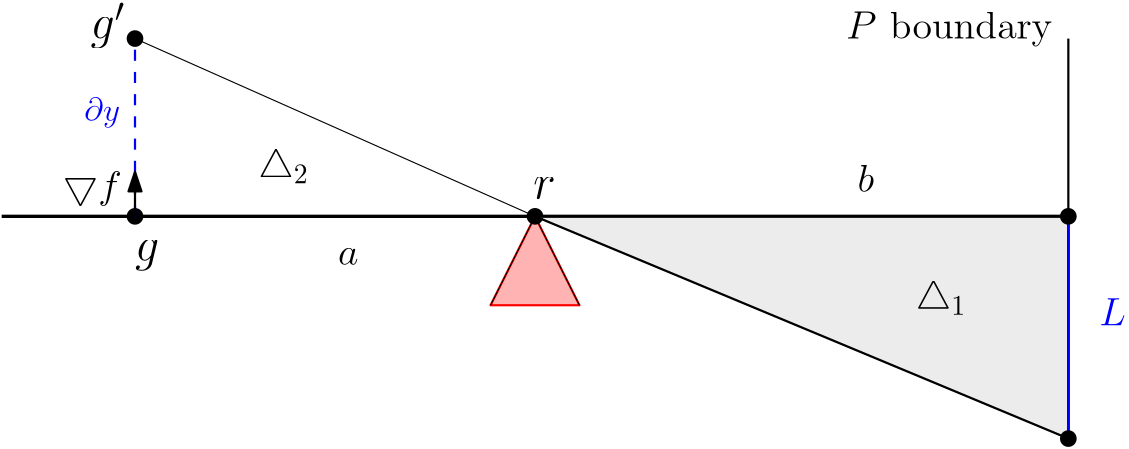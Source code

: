 <?xml version="1.0"?>
<!DOCTYPE ipe SYSTEM "ipe.dtd">
<ipe version="70212" creator="Ipe 7.2.13">
<info created="D:20220302113024" modified="D:20220926174807"/>
<ipestyle name="basic">
<symbol name="arrow/arc(spx)">
<path stroke="sym-stroke" fill="sym-stroke" pen="sym-pen">
0 0 m
-1 0.333 l
-1 -0.333 l
h
</path>
</symbol>
<symbol name="arrow/farc(spx)">
<path stroke="sym-stroke" fill="white" pen="sym-pen">
0 0 m
-1 0.333 l
-1 -0.333 l
h
</path>
</symbol>
<symbol name="arrow/ptarc(spx)">
<path stroke="sym-stroke" fill="sym-stroke" pen="sym-pen">
0 0 m
-1 0.333 l
-0.8 0 l
-1 -0.333 l
h
</path>
</symbol>
<symbol name="arrow/fptarc(spx)">
<path stroke="sym-stroke" fill="white" pen="sym-pen">
0 0 m
-1 0.333 l
-0.8 0 l
-1 -0.333 l
h
</path>
</symbol>
<symbol name="mark/circle(sx)" transformations="translations">
<path fill="sym-stroke">
0.6 0 0 0.6 0 0 e
0.4 0 0 0.4 0 0 e
</path>
</symbol>
<symbol name="mark/disk(sx)" transformations="translations">
<path fill="sym-stroke">
0.6 0 0 0.6 0 0 e
</path>
</symbol>
<symbol name="mark/fdisk(sfx)" transformations="translations">
<group>
<path fill="sym-fill">
0.5 0 0 0.5 0 0 e
</path>
<path fill="sym-stroke" fillrule="eofill">
0.6 0 0 0.6 0 0 e
0.4 0 0 0.4 0 0 e
</path>
</group>
</symbol>
<symbol name="mark/box(sx)" transformations="translations">
<path fill="sym-stroke" fillrule="eofill">
-0.6 -0.6 m
0.6 -0.6 l
0.6 0.6 l
-0.6 0.6 l
h
-0.4 -0.4 m
0.4 -0.4 l
0.4 0.4 l
-0.4 0.4 l
h
</path>
</symbol>
<symbol name="mark/square(sx)" transformations="translations">
<path fill="sym-stroke">
-0.6 -0.6 m
0.6 -0.6 l
0.6 0.6 l
-0.6 0.6 l
h
</path>
</symbol>
<symbol name="mark/fsquare(sfx)" transformations="translations">
<group>
<path fill="sym-fill">
-0.5 -0.5 m
0.5 -0.5 l
0.5 0.5 l
-0.5 0.5 l
h
</path>
<path fill="sym-stroke" fillrule="eofill">
-0.6 -0.6 m
0.6 -0.6 l
0.6 0.6 l
-0.6 0.6 l
h
-0.4 -0.4 m
0.4 -0.4 l
0.4 0.4 l
-0.4 0.4 l
h
</path>
</group>
</symbol>
<symbol name="mark/cross(sx)" transformations="translations">
<group>
<path fill="sym-stroke">
-0.43 -0.57 m
0.57 0.43 l
0.43 0.57 l
-0.57 -0.43 l
h
</path>
<path fill="sym-stroke">
-0.43 0.57 m
0.57 -0.43 l
0.43 -0.57 l
-0.57 0.43 l
h
</path>
</group>
</symbol>
<symbol name="arrow/fnormal(spx)">
<path stroke="sym-stroke" fill="white" pen="sym-pen">
0 0 m
-1 0.333 l
-1 -0.333 l
h
</path>
</symbol>
<symbol name="arrow/pointed(spx)">
<path stroke="sym-stroke" fill="sym-stroke" pen="sym-pen">
0 0 m
-1 0.333 l
-0.8 0 l
-1 -0.333 l
h
</path>
</symbol>
<symbol name="arrow/fpointed(spx)">
<path stroke="sym-stroke" fill="white" pen="sym-pen">
0 0 m
-1 0.333 l
-0.8 0 l
-1 -0.333 l
h
</path>
</symbol>
<symbol name="arrow/linear(spx)">
<path stroke="sym-stroke" pen="sym-pen">
-1 0.333 m
0 0 l
-1 -0.333 l
</path>
</symbol>
<symbol name="arrow/fdouble(spx)">
<path stroke="sym-stroke" fill="white" pen="sym-pen">
0 0 m
-1 0.333 l
-1 -0.333 l
h
-1 0 m
-2 0.333 l
-2 -0.333 l
h
</path>
</symbol>
<symbol name="arrow/double(spx)">
<path stroke="sym-stroke" fill="sym-stroke" pen="sym-pen">
0 0 m
-1 0.333 l
-1 -0.333 l
h
-1 0 m
-2 0.333 l
-2 -0.333 l
h
</path>
</symbol>
<pen name="heavier" value="0.8"/>
<pen name="fat" value="1.2"/>
<pen name="ultrafat" value="2"/>
<symbolsize name="large" value="5"/>
<symbolsize name="small" value="2"/>
<symbolsize name="tiny" value="1.1"/>
<arrowsize name="large" value="10"/>
<arrowsize name="small" value="5"/>
<arrowsize name="tiny" value="3"/>
<color name="red" value="1 0 0"/>
<color name="green" value="0 1 0"/>
<color name="blue" value="0 0 1"/>
<color name="yellow" value="1 1 0"/>
<color name="orange" value="1 0.647 0"/>
<color name="gold" value="1 0.843 0"/>
<color name="purple" value="0.627 0.125 0.941"/>
<color name="gray" value="0.745"/>
<color name="brown" value="0.647 0.165 0.165"/>
<color name="navy" value="0 0 0.502"/>
<color name="pink" value="1 0.753 0.796"/>
<color name="seagreen" value="0.18 0.545 0.341"/>
<color name="turquoise" value="0.251 0.878 0.816"/>
<color name="violet" value="0.933 0.51 0.933"/>
<color name="darkblue" value="0 0 0.545"/>
<color name="darkcyan" value="0 0.545 0.545"/>
<color name="darkgray" value="0.663"/>
<color name="darkgreen" value="0 0.392 0"/>
<color name="darkmagenta" value="0.545 0 0.545"/>
<color name="darkorange" value="1 0.549 0"/>
<color name="darkred" value="0.545 0 0"/>
<color name="lightblue" value="0.678 0.847 0.902"/>
<color name="lightcyan" value="0.878 1 1"/>
<color name="lightgray" value="0.827"/>
<color name="lightgreen" value="0.565 0.933 0.565"/>
<color name="lightyellow" value="1 1 0.878"/>
<dashstyle name="dashed" value="[4] 0"/>
<dashstyle name="dotted" value="[1 3] 0"/>
<dashstyle name="dash dotted" value="[4 2 1 2] 0"/>
<dashstyle name="dash dot dotted" value="[4 2 1 2 1 2] 0"/>
<textsize name="large" value="\large"/>
<textsize name="Large" value="\Large"/>
<textsize name="LARGE" value="\LARGE"/>
<textsize name="huge" value="\huge"/>
<textsize name="Huge" value="\Huge"/>
<textsize name="small" value="\small"/>
<textsize name="footnote" value="\footnotesize"/>
<textsize name="tiny" value="\tiny"/>
<textstyle name="center" begin="\begin{center}" end="\end{center}"/>
<textstyle name="itemize" begin="\begin{itemize}" end="\end{itemize}"/>
<textstyle name="item" begin="\begin{itemize}\item{}" end="\end{itemize}"/>
<gridsize name="4 pts" value="4"/>
<gridsize name="8 pts (~3 mm)" value="8"/>
<gridsize name="16 pts (~6 mm)" value="16"/>
<gridsize name="32 pts (~12 mm)" value="32"/>
<gridsize name="10 pts (~3.5 mm)" value="10"/>
<gridsize name="20 pts (~7 mm)" value="20"/>
<gridsize name="14 pts (~5 mm)" value="14"/>
<gridsize name="28 pts (~10 mm)" value="28"/>
<gridsize name="56 pts (~20 mm)" value="56"/>
<anglesize name="90 deg" value="90"/>
<anglesize name="60 deg" value="60"/>
<anglesize name="45 deg" value="45"/>
<anglesize name="30 deg" value="30"/>
<anglesize name="22.5 deg" value="22.5"/>
<opacity name="10%" value="0.1"/>
<opacity name="30%" value="0.3"/>
<opacity name="50%" value="0.5"/>
<opacity name="75%" value="0.75"/>
<tiling name="falling" angle="-60" step="4" width="1"/>
<tiling name="rising" angle="30" step="4" width="1"/>
</ipestyle>
<ipestyle name="customsize">
<layout paper="1000 1000" origin="0 0" frame="1000 1000"/>
</ipestyle>
<page>
<layer name="alpha"/>
<layer name="beta"/>
<view layers="alpha beta" active="alpha"/>
<path layer="alpha" stroke="black" pen="heavier">
448 640 m
448 496 l
</path>
<path stroke="red" fill="red" pen="heavier" opacity="30%" stroke-opacity="opaque">
240 544 m
256 576 l
272 544 l
h
</path>
<text matrix="1 0 0 1 -80 -128" transformations="translations" pos="448 768" stroke="black" type="label" width="74.217" height="9.962" depth="2.79" valign="baseline" size="Large">$P$ boundary</text>
<path stroke="black" pen="fat">
64 576 m
448 576 l
</path>
<path stroke="black">
240 544 m
256 576 l
272 544 l
272 544 l
</path>
<text layer="beta" matrix="1 0 0 1 -0.591716 6.50888" transformations="translations" pos="256 576" stroke="black" type="label" width="8.065" height="7.412" depth="0" valign="baseline" size="LARGE" style="math">r</text>
<use name="mark/disk(sx)" pos="256 576" size="large" stroke="black"/>
<use layer="alpha" name="mark/disk(sx)" pos="112 576" size="large" stroke="black"/>
<text matrix="1 0 0 1 0 -16" transformations="translations" pos="112 576" stroke="black" type="label" width="8.689" height="7.41" depth="3.35" valign="baseline" size="LARGE" style="math">g</text>
<use name="mark/disk(sx)" pos="112 640" size="large" stroke="black"/>
<text matrix="1 0 0 1 -16 0" transformations="translations" pos="112 640" stroke="black" type="label" width="12.475" height="12.887" depth="3.35" valign="baseline" size="LARGE" style="math">g&apos;</text>
<path stroke="blue" dash="dashed" pen="heavier">
112 576 m
112 640 l
</path>
<path stroke="black">
112 640 m
256 576 l
448 496 l
448 496 l
</path>
<path stroke="black" pen="heavier" arrow="normal/normal">
112 576 m
112 592 l
</path>
<text matrix="1 0 0 1 -25.9765 -9.36983" transformations="translations" pos="112 592" stroke="black" type="label" width="21.208" height="9.962" depth="2.79" valign="baseline" size="Large" style="math">\bigtriangledown f</text>
<text layer="beta" matrix="1 0 0 1 -18.2939 -2.00782" transformations="translations" pos="112 612.431" stroke="blue" type="label" width="12.966" height="8.307" depth="2.32" valign="baseline" size="large" style="math">\partial y</text>
<path stroke="blue" fill="black" pen="heavier">
448 576 m
448 496 l
448 496 l
</path>
<text matrix="1 0 0 1 11.1296 -4.01564" transformations="translations" pos="448 540.819" stroke="blue" type="label" width="9.557" height="9.803" depth="0" valign="baseline" size="Large" style="math">L</text>
<text matrix="1 0 0 1 -6.97422 -17.4511" transformations="translations" pos="192.089 576" stroke="black" type="label" width="7.374" height="6.177" depth="0" valign="baseline" size="Large" style="math">a</text>
<text matrix="1 0 0 1 -4.68492 8.86592" transformations="translations" pos="376.809 576" stroke="black" type="label" width="5.973" height="9.963" depth="0" valign="baseline" size="Large" style="math">b</text>
<path stroke="black" fill="gray" pen="heavier" opacity="30%" stroke-opacity="opaque">
256 576 m
448 496 l
448 576 l
h
</path>
<path stroke="blue" fill="blue" pen="heavier">
448 576 m
448 496 l
448 496 l
</path>
<use name="mark/disk(sx)" pos="448 496" size="large" stroke="black"/>
<use name="mark/disk(sx)" pos="448 576" size="large" stroke="black"/>
<text matrix="1 0 0 1 -5.32544 -5.32544" transformations="translations" pos="398.388 548.036" stroke="black" type="label" width="18.232" height="9.962" depth="2.79" valign="baseline" size="Large" style="math">\triangle_1</text>
<text matrix="1 0 0 1 4.73373 -10.0592" transformations="translations" pos="151.642 600.107" stroke="black" type="label" width="18.232" height="9.962" depth="2.79" valign="baseline" size="Large" style="math">\triangle_2</text>
</page>
<page>
<layer name="alpha"/>
<view layers="alpha" active="alpha"/>
<path layer="alpha" matrix="1 0 0 1 32 64" stroke="red" fill="red" pen="heavier" opacity="30%" stroke-opacity="opaque">
240 544 m
256 576 l
272 544 l
h
</path>
<path matrix="1 0 0 1 32 64" stroke="black" pen="fat">
448 768 m
448 384 l
448 384 l
</path>
<text matrix="1 0 0 1 48 64" transformations="translations" pos="448 768" stroke="black" type="label" width="74.217" height="9.962" depth="2.79" valign="baseline" size="Large">$P$ boundary</text>
<path matrix="1 0 0 1 32 64" stroke="black" pen="fat">
64 576 m
448 576 l
</path>
<path matrix="1 0 0 1 32 64" stroke="black">
240 544 m
256 576 l
272 544 l
272 544 l
</path>
<text matrix="1 0 0 1 31.4083 70.5089" transformations="translations" pos="256 576" stroke="black" type="label" width="56.882" height="10.756" depth="3.59" valign="baseline" size="Large" style="math">r = (2, 0)</text>
<use matrix="1 0 0 1 32 64" name="mark/disk(sx)" pos="256 576" size="large" stroke="black"/>
<use matrix="1 0 0 1 32 64" name="mark/disk(sx)" pos="112 576" size="large" stroke="black"/>
<text matrix="1 0 0 1 -25.0155 48" transformations="translations" pos="112 576" stroke="black" type="label" width="66.181" height="12.896" depth="4.29" valign="baseline" size="LARGE" style="math">g = (0, 0)</text>
<text matrix="1 0 0 1 -81.6448 53.9669" transformations="translations" pos="112 592" stroke="black" type="label" width="104.589" height="12.121" depth="3.59" valign="baseline" size="Large" style="math">\bigtriangledown f = (0, 1.125)^\top</text>
<text matrix="1 0 0 1 18.7423 52.3756" transformations="translations" pos="112 612.431" stroke="black" type="label" width="12.966" height="8.307" depth="2.32" valign="baseline" size="large" style="math">\partial y</text>
<path matrix="1 0 0 1 32 64" stroke="blue" fill="black" pen="heavier">
448 576 m
448 496 l
448 496 l
</path>
<text matrix="1 0 0 1 9.0258 -17.4511" transformations="translations" pos="192.089 576" stroke="black" type="label" width="33.293" height="9.245" depth="0" valign="baseline" size="Large" style="math">a = 2</text>
<text matrix="1 0 0 1 11.3151 72.8659" transformations="translations" pos="376.809 576" stroke="black" type="label" width="31.892" height="9.963" depth="0" valign="baseline" size="Large" style="math">b = 3</text>
<use matrix="1 0 0 1 32 80" name="mark/disk(sx)" pos="448 496" size="large" stroke="black"/>
<use matrix="1 0 0 1 32 64" name="mark/disk(sx)" pos="448 576" size="large" stroke="black"/>
<text matrix="1 0 0 1 -48 -32" transformations="translations" pos="192 640" stroke="blue" type="label" width="96.737" height="12.121" depth="3.59" valign="baseline" size="Large" style="math">h_r = (0.625, 0)^\top</text>
<use matrix="1 0 0 1 -16 -16" name="mark/disk(sx)" pos="192 688" size="large" stroke="black"/>
<text matrix="1 0 0 1 -16 0" transformations="translations" pos="192 688" stroke="black" type="label" width="142.494" height="12.896" depth="4.29" valign="baseline" size="LARGE" style="math">g&apos; = (0.1875, 0.3375)</text>
<text matrix="1 0 0 1 0.601035 -62.5077" transformations="translations" pos="160 688" stroke="black" type="label" width="13.482" height="8.302" depth="0" valign="baseline" size="large" style="math">\partial x</text>
<use name="mark/disk(sx)" pos="192 640" size="large" stroke="black"/>
<text matrix="1 0 0 1 4.20725 -11.7928" transformations="translations" pos="192 640" stroke="black" type="label" width="12.918" height="10.738" depth="3.55" valign="baseline" size="Large" style="math">g&apos;_x</text>
<path stroke="black" arrow="normal/normal" rarrow="normal/normal">
144 576 m
288 576 l
</path>
<use name="mark/disk(sx)" pos="144 688" size="large" stroke="black"/>
<text matrix="1 0 0 1 -16 16" transformations="translations" pos="144 688" stroke="black" type="label" width="12.466" height="10.735" depth="5.49" valign="baseline" size="Large" style="math">g&apos;_y</text>
<text matrix="1 0 0 1 8.78757 0" transformations="translations" pos="480 640" stroke="black" type="label" width="33.557" height="10.756" depth="3.59" valign="baseline" size="Large">(5, 0)</text>
<path stroke="black" rarrow="normal/normal">
144 688 m
144 640 l
</path>
<path stroke="blue" arrow="normal/normal">
144 640 m
192 640 l
</path>
<path stroke="black" arrow="normal/normal">
144 640 m
176 672 l
</path>
<path stroke="black" pen="heavier">
176 672 m
288 640 l
480 576 l
</path>
<path stroke="black" dash="dashed">
144 672 m
176 672 l
176 640 l
</path>
<path stroke="black" fill="gray" opacity="30%" stroke-opacity="opaque">
288 640 m
480 576 l
480 640 l
h
</path>
</page>
<page>
<layer name="alpha"/>
<view layers="alpha" active="alpha"/>
<path layer="alpha" matrix="1 0 0 1 48 80" stroke="red" fill="red" pen="heavier" opacity="30%" stroke-opacity="opaque">
240 544 m
256 576 l
272 544 l
h
</path>
<path matrix="1 0 0 1 48 80" stroke="black" pen="fat">
448 768 m
448 384 l
448 384 l
</path>
<text matrix="1 0 0 1 64 80" transformations="translations" pos="448 768" stroke="black" type="label" width="74.217" height="9.962" depth="2.79" valign="baseline" size="Large">$P$ boundary</text>
<path matrix="1 0 0 1 48 80" stroke="black" pen="fat">
64 576 m
448 576 l
</path>
<path matrix="1 0 0 1 48 80" stroke="black">
240 544 m
256 576 l
272 544 l
272 544 l
</path>
<text matrix="1 0 0 1 47.4083 86.5089" transformations="translations" pos="256 576" stroke="black" type="label" width="56.882" height="10.756" depth="3.59" valign="baseline" size="Large" style="math">r = (2, 0)</text>
<use matrix="1 0 0 1 128 80" name="mark/disk(sx)" pos="112 576" size="large" stroke="black"/>
<text matrix="1 0 0 1 73.3886 56.4145" transformations="translations" pos="112 576" stroke="black" type="label" width="66.181" height="12.896" depth="4.29" valign="baseline" size="LARGE" style="math">g = (1, 0)</text>
<text matrix="1 0 0 1 30.3552 69.9669" transformations="translations" pos="112 592" stroke="black" type="label" width="90.542" height="12.121" depth="3.59" valign="baseline" size="Large" style="math">\bigtriangledown f = (0, 4.5)^\top</text>
<text matrix="1 0 0 1 114.742 68.3756" transformations="translations" pos="112 612.431" stroke="black" type="label" width="12.966" height="8.307" depth="2.32" valign="baseline" size="large" style="math">\partial y</text>
<text matrix="1 0 0 1 57.0258 -1.4511" transformations="translations" pos="192.089 576" stroke="black" type="label" width="33.293" height="9.245" depth="0" valign="baseline" size="Large" style="math">a = 1</text>
<text matrix="1 0 0 1 27.3151 88.8659" transformations="translations" pos="376.809 576" stroke="black" type="label" width="31.892" height="9.963" depth="0" valign="baseline" size="Large" style="math">b = 3</text>
<use matrix="1 0 0 1 48 80" name="mark/disk(sx)" pos="448 576" size="large" stroke="black"/>
<text matrix="1 0 0 1 48 -32" transformations="translations" pos="192 640" stroke="blue" type="label" width="82.69" height="12.121" depth="3.59" valign="baseline" size="Large" style="math">h_r = (4.5, 0)^\top</text>
<text matrix="1 0 0 1 109.824 -47.7098" transformations="translations" pos="160 688" stroke="black" type="label" width="13.482" height="8.302" depth="0" valign="baseline" size="large" style="math">\partial x</text>
<use matrix="1 0 0 1 128 16" name="mark/disk(sx)" pos="192 640" size="large" stroke="black"/>
<text matrix="1 0 0 1 138.218 -2.17623" transformations="translations" pos="192 640" stroke="black" type="label" width="12.918" height="10.738" depth="3.55" valign="baseline" size="Large" style="math">g&apos;_x</text>
<use matrix="1 0 0 1 96 16" name="mark/disk(sx)" pos="144 688" size="large" stroke="black"/>
<text matrix="1 0 0 1 80 32" transformations="translations" pos="144 688" stroke="black" type="label" width="12.466" height="10.735" depth="5.49" valign="baseline" size="Large" style="math">g&apos;_y</text>
<text matrix="1 0 0 1 24.7876 16" transformations="translations" pos="480 640" stroke="black" type="label" width="33.557" height="10.756" depth="3.59" valign="baseline" size="Large">(5, 0)</text>
<path matrix="1 0 0 1 96 16" stroke="black" rarrow="normal/normal">
144 688 m
144 640 l
</path>
<path stroke="black" fill="gray" arrow="normal/normal" rarrow="normal/normal">
240 592 m
304 592 l
</path>
<text transformations="translations" pos="304 688" stroke="black" type="label" width="12.475" height="12.887" depth="3.35" valign="baseline" size="LARGE" style="math">g&apos;</text>
<path stroke="blue" fill="gray" pen="heavier" arrow="normal/normal">
240 656 m
320 656 l
</path>
<use matrix="1 0 0 1 48 80" name="mark/disk(sx)" pos="256 576" size="large" stroke="black"/>
<use name="mark/disk(sx)" pos="304 656" size="large" stroke="red"/>
</page>
<page>
<layer name="alpha"/>
<view layers="alpha" active="alpha"/>
<path layer="alpha" matrix="1 0 0 1 -16 -64" stroke="red" fill="red" pen="heavier" opacity="30%" stroke-opacity="opaque">
240 544 m
256 576 l
272 544 l
h
</path>
<path matrix="1 0 0 1 -16 -64" stroke="black" pen="fat">
448 768 m
448 384 l
448 384 l
</path>
<text matrix="1 0 0 1 0 -64" transformations="translations" pos="448 768" stroke="black" type="label" width="74.217" height="9.962" depth="2.79" valign="baseline" size="Large">$P$ boundary</text>
<path matrix="1 0 0 1 -16 -64" stroke="black" pen="fat">
64 576 m
448 576 l
</path>
<path matrix="1 0 0 1 -16 -64" stroke="black">
240 544 m
256 576 l
272 544 l
272 544 l
</path>
<text matrix="1 0 0 1 -16.5917 -57.4911" transformations="translations" pos="256 576" stroke="black" type="label" width="8.065" height="7.412" depth="0" valign="baseline" size="LARGE" style="math">r</text>
<use matrix="1 0 0 1 -16 -64" name="mark/disk(sx)" pos="256 576" size="large" stroke="black"/>
<use matrix="1 0 0 1 -16 -64" name="mark/disk(sx)" pos="112 576" size="large" stroke="black"/>
<text matrix="1 0 0 1 -32 -80" transformations="translations" pos="112 576" stroke="black" type="label" width="8.689" height="7.41" depth="3.35" valign="baseline" size="LARGE" style="math">g</text>
<path matrix="1 0 0 1 -16 -64" stroke="black" pen="heavier" arrow="normal/normal">
112 576 m
112 592 l
</path>
<text matrix="1 0 0 1 -41.9765 -73.3698" transformations="translations" pos="112 592" stroke="black" type="label" width="21.208" height="9.962" depth="2.79" valign="baseline" size="Large" style="math">\bigtriangledown f</text>
<path matrix="1 0 0 1 -16 -64" stroke="blue" fill="black" pen="heavier">
448 576 m
448 496 l
448 496 l
</path>
<text matrix="1 0 0 1 -22.9742 -145.451" transformations="translations" pos="192.089 576" stroke="black" type="label" width="7.374" height="6.177" depth="0" valign="baseline" size="Large" style="math">a</text>
<text matrix="1 0 0 1 -20.6849 -55.1341" transformations="translations" pos="376.809 576" stroke="black" type="label" width="5.973" height="9.963" depth="0" valign="baseline" size="Large" style="math">b</text>
<path matrix="1 0 0 1 -16 -64" stroke="black" fill="gray" pen="heavier" opacity="30%" stroke-opacity="opaque">
256 576 m
448 496 l
448 576 l
h
</path>
<use matrix="1 0 0 1 -16 -64" name="mark/disk(sx)" pos="448 496" size="large" stroke="black"/>
<use matrix="1 0 0 1 -16 -64" name="mark/disk(sx)" pos="448 576" size="large" stroke="black"/>
<path matrix="1 0 0 1 -48 -128" stroke="black" arrow="normal/normal">
144 640 m
192 640 l
</path>
<text matrix="1 0 0 1 -80 -144" transformations="translations" pos="192 640" stroke="black" type="label" width="15.802" height="11.957" depth="2.58" valign="baseline" size="LARGE" style="math">h_r</text>
<path matrix="1 0 0 1 -48 -128" stroke="black" dash="dashed">
144 640 m
192 688 l
</path>
<use matrix="1 0 0 1 -48 -128" name="mark/disk(sx)" pos="192 688" size="large" stroke="black"/>
<text matrix="1 0 0 1 -48 -112" transformations="translations" pos="192 688" stroke="black" type="label" width="12.475" height="12.887" depth="3.35" valign="baseline" size="LARGE" style="math">g&apos;</text>
<path matrix="1 0 0 1 -48 -128" stroke="black" dash="dashed">
144 688 m
144 640 l
</path>
<path matrix="1 0 0 1 -48 -128" stroke="black" dash="dashed">
144 688 m
192 688 l
</path>
<path matrix="1 0 0 1 -48 -128" stroke="black" pen="heavier">
192 688 m
288 640 l
</path>
<path matrix="1 0 0 1 -48 -128" stroke="black" dash="dashed">
192 688 m
192 640 l
192 640 l
</path>
<use matrix="1 0 0 1 -48 -128" name="mark/disk(sx)" pos="192 640" size="large" stroke="black"/>
<path matrix="1 0 0 1 -48 -128" stroke="black" arrow="normal/normal" rarrow="normal/normal">
144 576 m
288 576 l
</path>
<use matrix="1 0 0 1 -48 -128" name="mark/disk(sx)" pos="144 688" size="large" stroke="black"/>
<path matrix="1 0 0 1 -0.567794 1.70338" stroke="black">
285.96 491.998 m
12.9477 0 0 12.9477 275.74 499.947 283.828 510.058 a
</path>
<text matrix="1 0 0 1 6.24574 -4.54236" transformations="translations" pos="287.096 502.218" stroke="black" type="label" width="8.452" height="6.176" depth="2.79" valign="baseline" size="Large" style="math">\mu</text>
</page>
<page>
<layer name="alpha"/>
<view layers="alpha" active="alpha"/>
<path layer="alpha" matrix="1 0 0 1 32 80" stroke="red" fill="red" pen="heavier" opacity="30%" stroke-opacity="opaque">
240 544 m
256 576 l
272 544 l
h
</path>
<path matrix="1 0 0 1 32 80" stroke="black" pen="fat">
448 768 m
448 384 l
448 384 l
</path>
<text matrix="1 0 0 1 38.8279 50.3" transformations="translations" pos="448 768" stroke="black" type="label" width="74.217" height="9.962" depth="2.79" valign="baseline" size="Large">$P$ boundary</text>
<path matrix="1 0 0 1 32 80" stroke="black" pen="fat">
64 576 m
448 576 l
</path>
<text matrix="1 0 0 1 48.2818 94.2104" transformations="translations" pos="256 576" stroke="black" type="label" width="8.065" height="7.412" depth="0" valign="baseline" size="LARGE" style="math">r</text>
<use matrix="1 0 0 1 32 80" name="mark/disk(sx)" pos="256 576" size="large" stroke="black"/>
<text matrix="1 0 0 1 160 96" transformations="translations" pos="112 576" stroke="red" type="label" width="8.689" height="7.41" depth="3.35" valign="baseline" size="LARGE" style="math">g</text>
<path matrix="1 0 0 1 32 80" stroke="blue" fill="black" pen="heavier">
448 576 m
448 496 l
448 496 l
</path>
<text matrix="1 0 0 1 27.3151 88.8659" transformations="translations" pos="376.809 576" stroke="black" type="label" width="5.973" height="9.963" depth="0" valign="baseline" size="Large" style="math">b</text>
<path matrix="1 0 0 1 32 80" stroke="black" fill="gray" pen="heavier" opacity="30%" stroke-opacity="opaque">
256 576 m
448 496 l
448 576 l
h
</path>
<use matrix="1 0 0 1 32 80" name="mark/disk(sx)" pos="448 496" size="large" stroke="black"/>
<use matrix="1 0 0 1 32 80" name="mark/disk(sx)" pos="448 576" size="large" stroke="black"/>
<text matrix="1 0 0 1 26.6746 74.6746" transformations="translations" pos="398.388 548.036" stroke="black" type="label" width="18.232" height="9.962" depth="2.79" valign="baseline" size="Large" style="math">\triangle_1</text>
<use name="mark/disk(sx)" pos="288 656" size="large" stroke="red"/>
<use matrix="1 0 0 1 32 80" name="mark/disk(sx)" pos="256 576" size="large" stroke="black"/>
</page>
<page>
<layer name="alpha"/>
<view layers="alpha" active="alpha"/>
<path layer="alpha" stroke="red" fill="red" dash="dashed" opacity="10%" stroke-opacity="opaque">
224 848 m
384 848 l
304 688 l
h
</path>
<path stroke="red" pen="heavier">
320 656 m
224 848 l
</path>
<path stroke="red" pen="heavier">
288 656 m
384 848 l
</path>
<path matrix="1 0 0 1 48 112" stroke="red" fill="red" pen="heavier" opacity="30%" stroke-opacity="opaque">
240 544 m
256 576 l
272 544 l
h
</path>
<path matrix="1 0 0 1 48 112" stroke="black" pen="fat">
64 576 m
448 576 l
</path>
<text matrix="1 0 0 1 64.2818 126.21" transformations="translations" pos="256 576" stroke="black" type="label" width="8.065" height="7.412" depth="0" valign="baseline" size="LARGE" style="math">r</text>
<use matrix="1 0 0 1 48 112" name="mark/disk(sx)" pos="256 576" size="large" stroke="black"/>
<text matrix="1 0 0 1 160 96" transformations="translations" pos="112 576" stroke="red" type="label" width="8.689" height="7.41" depth="3.35" valign="baseline" size="LARGE" style="math">g</text>
<use matrix="1 0 0 1 16 32" name="mark/disk(sx)" pos="288 656" size="large" stroke="red"/>
<use matrix="1 0 0 1 48 112" name="mark/disk(sx)" pos="256 576" size="large" stroke="black"/>
<path stroke="black" arrow="normal/normal">
304 688 m
240 720 l
</path>
<text matrix="1 0 0 1 0 -8.76275" transformations="translations" pos="256 704" stroke="black" type="label" width="14.806" height="6.926" depth="1.93" valign="baseline" style="math">\bigtriangledown f</text>
<path stroke="black" dash="dashed">
240 720 m
277.983 740.034 l
</path>
<use name="mark/disk(sx)" pos="277.983 740.034" size="large" stroke="black"/>
<text matrix="1 0 0 1 -21.983 -4.03404" transformations="translations" pos="277.983 740.034" stroke="red" type="label" width="12.475" height="12.887" depth="3.35" valign="baseline" size="LARGE" style="math">g&apos;</text>
<text matrix="1 0 0 1 -1.70288 -19.2284" transformations="translations" pos="273.392 835.654" stroke="black" type="label" width="63.602" height="9.963" depth="0" valign="baseline" size="Large">reflex area</text>
<use name="mark/disk(sx)" pos="224 848" size="large" stroke="black"/>
<use name="mark/disk(sx)" pos="384 848" size="large" stroke="black"/>
<text matrix="1 0 0 1 -16 0" transformations="translations" pos="224 848" stroke="black" type="label" width="8.396" height="8.766" depth="0" valign="baseline" size="large" style="math">r&apos;</text>
<text matrix="1 0 0 1 16 0" transformations="translations" pos="384 848" stroke="black" type="label" width="10.692" height="8.766" depth="0" valign="baseline" size="large" style="math">r&apos;&apos;</text>
</page>
<page>
<layer name="alpha"/>
<view layers="alpha" active="alpha"/>
<path layer="alpha" stroke="black" pen="fat">
384 752 m
576 752 l
</path>
<path matrix="1 0 0 1 320 176" stroke="red" fill="red" pen="heavier" opacity="30%" stroke-opacity="opaque">
240 544 m
256 576 l
272 544 l
h
</path>
<text matrix="1 0 0 1 336.282 190.21" transformations="translations" pos="256 576" stroke="black" type="label" width="13.948" height="7.415" depth="2.58" valign="baseline" size="LARGE" style="math">r_2</text>
<use matrix="1 0 0 1 320 176" name="mark/disk(sx)" pos="256 576" size="large" stroke="black"/>
<use matrix="1 0 0 1 288 96" name="mark/disk(sx)" pos="288 656" size="large" stroke="red"/>
<use matrix="1 0 0 1 320 176" name="mark/disk(sx)" pos="256 576" size="large" stroke="black"/>
<use matrix="1 0 0 1 320 176" name="mark/disk(sx)" pos="112 576" size="large" stroke="black"/>
<text matrix="1 0 0 1 304 160" transformations="translations" pos="112 576" stroke="black" type="label" width="8.689" height="7.41" depth="3.35" valign="baseline" size="LARGE" style="math">g</text>
<text matrix="1 0 0 1 313.026 94.5489" transformations="translations" pos="192.089 576" stroke="black" type="label" width="15.2" height="7.415" depth="2.58" valign="baseline" size="LARGE" style="math">a_2</text>
<path matrix="1 0 0 1 288 112" stroke="blue" arrow="normal/normal">
144 640 m
192 640 l
</path>
<text matrix="1 0 0 1 256 96" transformations="translations" pos="192 640" stroke="blue" type="label" width="20.956" height="11.95" depth="4.89" valign="baseline" size="LARGE" style="math">h_{r_2}</text>
<path matrix="1 0 0 1 288 112" stroke="black" arrow="normal/normal" rarrow="normal/normal">
144 576 m
288 576 l
</path>
<path matrix="1 0 0 1 32 176" stroke="red" fill="red" pen="heavier" opacity="30%" stroke-opacity="opaque">
240 544 m
256 576 l
272 544 l
h
</path>
<text matrix="1 0 0 1 48.282 190.21" transformations="translations" pos="256 576" stroke="black" type="label" width="13.948" height="7.415" depth="2.58" valign="baseline" size="LARGE" style="math">r_1</text>
<use matrix="1 0 0 1 32 176" name="mark/disk(sx)" pos="256 576" size="large" stroke="black"/>
<use matrix="1 0 0 1 0 96" name="mark/disk(sx)" pos="288 656" size="large" stroke="red"/>
<use matrix="1 0 0 1 32 176" name="mark/disk(sx)" pos="256 576" size="large" stroke="black"/>
<path stroke="black" pen="fat">
288 752 m
384 752 l
</path>
<text matrix="1 0 0 1 169.026 94.5489" transformations="translations" pos="192.089 576" stroke="black" type="label" width="15.2" height="7.415" depth="2.58" valign="baseline" size="LARGE" style="math">a_1</text>
<path matrix="1 0 0 1 144 112" stroke="black" arrow="normal/normal" rarrow="normal/normal">
144 576 m
288 576 l
</path>
<path matrix="1 0 0 1 240 112" stroke="blue" rarrow="normal/normal">
144 640 m
192 640 l
</path>
<text matrix="1 0 0 1 192 96" transformations="translations" pos="192 640" stroke="blue" type="label" width="20.956" height="11.95" depth="4.89" valign="baseline" size="LARGE" style="math">h_{r_1}</text>
<path stroke="black" arrow="normal/normal" rarrow="normal/normal">
288 640 m
576 640 l
</path>
<text transformations="translations" pos="432 624" stroke="black" type="label" width="12.053" height="9.803" depth="0" valign="baseline" size="Large" style="math">D</text>
</page>
</ipe>
